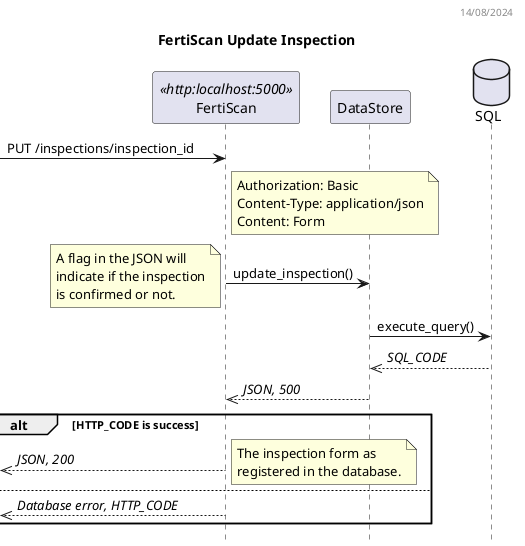 @startuml FertiScan Sequence Diagram
header 14/08/2024

title FertiScan Update Inspection
hide empty members
hide footbox

participant FertiScan as BE <<http:localhost:5000>>
participant DataStore as DS
database SQL as DB

-> BE: PUT /inspections/inspection_id
note right BE
  Authorization: Basic
  Content-Type: application/json
  Content: Form
end note
BE -> DS: update_inspection()
note left
  A flag in the JSON will
  indicate if the inspection
  is confirmed or not.
end note
DS -> DB: execute_query()
DS <<-- DB: //SQL_CODE//
BE <<-- DS: //JSON, 500//
alt HTTP_CODE is success
  <<-- BE: //JSON, 200//
  note right
  The inspection form as
  registered in the database.
  end note
else
  <<-- BE: //Database error, HTTP_CODE//
end

@enduml
